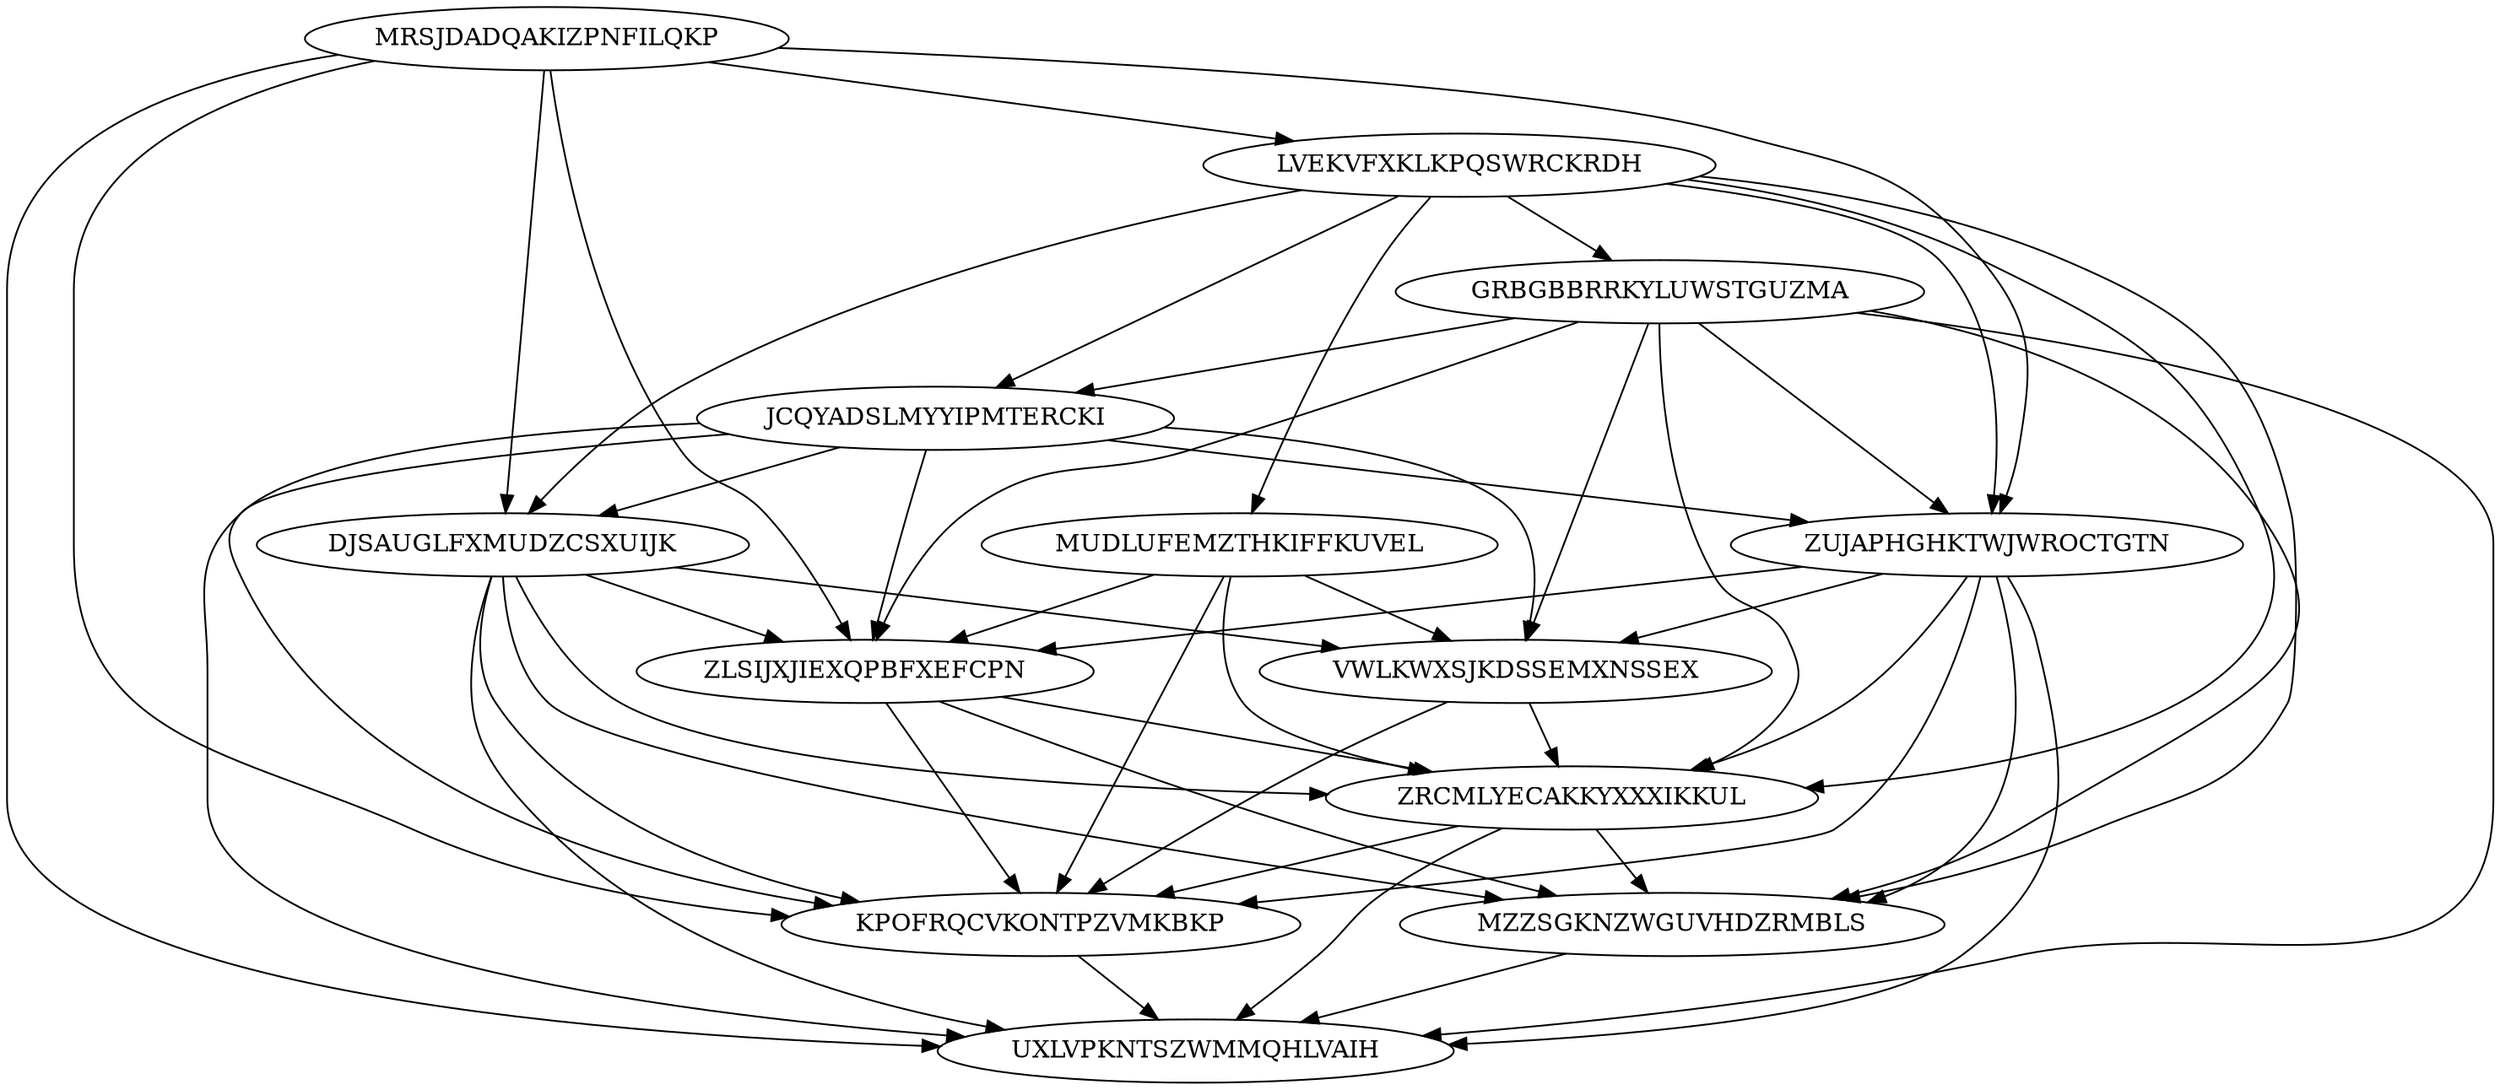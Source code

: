 digraph N13M52 {
	MRSJDADQAKIZPNFILQKP	[Weight=16];
	LVEKVFXKLKPQSWRCKRDH	[Weight=11];
	MUDLUFEMZTHKIFFKUVEL	[Weight=18];
	GRBGBBRRKYLUWSTGUZMA	[Weight=10];
	JCQYADSLMYYIPMTERCKI	[Weight=12];
	DJSAUGLFXMUDZCSXUIJK	[Weight=12];
	ZUJAPHGHKTWJWROCTGTN	[Weight=15];
	ZLSIJXJIEXQPBFXEFCPN	[Weight=14];
	VWLKWXSJKDSSEMXNSSEX	[Weight=15];
	ZRCMLYECAKKYXXXIKKUL	[Weight=20];
	KPOFRQCVKONTPZVMKBKP	[Weight=11];
	MZZSGKNZWGUVHDZRMBLS	[Weight=14];
	UXLVPKNTSZWMMQHLVAIH	[Weight=15];
	MRSJDADQAKIZPNFILQKP -> DJSAUGLFXMUDZCSXUIJK [Weight=16];
	ZUJAPHGHKTWJWROCTGTN -> ZLSIJXJIEXQPBFXEFCPN [Weight=15];
	GRBGBBRRKYLUWSTGUZMA -> VWLKWXSJKDSSEMXNSSEX [Weight=15];
	MZZSGKNZWGUVHDZRMBLS -> UXLVPKNTSZWMMQHLVAIH [Weight=14];
	GRBGBBRRKYLUWSTGUZMA -> UXLVPKNTSZWMMQHLVAIH [Weight=20];
	ZUJAPHGHKTWJWROCTGTN -> MZZSGKNZWGUVHDZRMBLS [Weight=14];
	DJSAUGLFXMUDZCSXUIJK -> UXLVPKNTSZWMMQHLVAIH [Weight=11];
	MUDLUFEMZTHKIFFKUVEL -> VWLKWXSJKDSSEMXNSSEX [Weight=17];
	KPOFRQCVKONTPZVMKBKP -> UXLVPKNTSZWMMQHLVAIH [Weight=10];
	DJSAUGLFXMUDZCSXUIJK -> MZZSGKNZWGUVHDZRMBLS [Weight=20];
	JCQYADSLMYYIPMTERCKI -> DJSAUGLFXMUDZCSXUIJK [Weight=14];
	MUDLUFEMZTHKIFFKUVEL -> ZLSIJXJIEXQPBFXEFCPN [Weight=10];
	ZLSIJXJIEXQPBFXEFCPN -> ZRCMLYECAKKYXXXIKKUL [Weight=18];
	LVEKVFXKLKPQSWRCKRDH -> ZRCMLYECAKKYXXXIKKUL [Weight=10];
	DJSAUGLFXMUDZCSXUIJK -> ZRCMLYECAKKYXXXIKKUL [Weight=17];
	ZUJAPHGHKTWJWROCTGTN -> VWLKWXSJKDSSEMXNSSEX [Weight=18];
	ZLSIJXJIEXQPBFXEFCPN -> KPOFRQCVKONTPZVMKBKP [Weight=13];
	JCQYADSLMYYIPMTERCKI -> ZUJAPHGHKTWJWROCTGTN [Weight=11];
	JCQYADSLMYYIPMTERCKI -> ZLSIJXJIEXQPBFXEFCPN [Weight=15];
	ZUJAPHGHKTWJWROCTGTN -> UXLVPKNTSZWMMQHLVAIH [Weight=18];
	GRBGBBRRKYLUWSTGUZMA -> ZUJAPHGHKTWJWROCTGTN [Weight=17];
	VWLKWXSJKDSSEMXNSSEX -> KPOFRQCVKONTPZVMKBKP [Weight=11];
	ZRCMLYECAKKYXXXIKKUL -> MZZSGKNZWGUVHDZRMBLS [Weight=19];
	GRBGBBRRKYLUWSTGUZMA -> ZRCMLYECAKKYXXXIKKUL [Weight=13];
	GRBGBBRRKYLUWSTGUZMA -> MZZSGKNZWGUVHDZRMBLS [Weight=20];
	JCQYADSLMYYIPMTERCKI -> UXLVPKNTSZWMMQHLVAIH [Weight=12];
	MUDLUFEMZTHKIFFKUVEL -> KPOFRQCVKONTPZVMKBKP [Weight=18];
	LVEKVFXKLKPQSWRCKRDH -> ZUJAPHGHKTWJWROCTGTN [Weight=10];
	LVEKVFXKLKPQSWRCKRDH -> MUDLUFEMZTHKIFFKUVEL [Weight=19];
	ZUJAPHGHKTWJWROCTGTN -> KPOFRQCVKONTPZVMKBKP [Weight=18];
	ZRCMLYECAKKYXXXIKKUL -> KPOFRQCVKONTPZVMKBKP [Weight=19];
	GRBGBBRRKYLUWSTGUZMA -> JCQYADSLMYYIPMTERCKI [Weight=17];
	LVEKVFXKLKPQSWRCKRDH -> DJSAUGLFXMUDZCSXUIJK [Weight=19];
	MRSJDADQAKIZPNFILQKP -> ZUJAPHGHKTWJWROCTGTN [Weight=17];
	MRSJDADQAKIZPNFILQKP -> LVEKVFXKLKPQSWRCKRDH [Weight=10];
	DJSAUGLFXMUDZCSXUIJK -> VWLKWXSJKDSSEMXNSSEX [Weight=15];
	JCQYADSLMYYIPMTERCKI -> KPOFRQCVKONTPZVMKBKP [Weight=16];
	ZLSIJXJIEXQPBFXEFCPN -> MZZSGKNZWGUVHDZRMBLS [Weight=13];
	LVEKVFXKLKPQSWRCKRDH -> GRBGBBRRKYLUWSTGUZMA [Weight=10];
	LVEKVFXKLKPQSWRCKRDH -> JCQYADSLMYYIPMTERCKI [Weight=13];
	ZUJAPHGHKTWJWROCTGTN -> ZRCMLYECAKKYXXXIKKUL [Weight=14];
	MRSJDADQAKIZPNFILQKP -> UXLVPKNTSZWMMQHLVAIH [Weight=15];
	JCQYADSLMYYIPMTERCKI -> VWLKWXSJKDSSEMXNSSEX [Weight=16];
	DJSAUGLFXMUDZCSXUIJK -> KPOFRQCVKONTPZVMKBKP [Weight=14];
	LVEKVFXKLKPQSWRCKRDH -> MZZSGKNZWGUVHDZRMBLS [Weight=20];
	VWLKWXSJKDSSEMXNSSEX -> ZRCMLYECAKKYXXXIKKUL [Weight=18];
	DJSAUGLFXMUDZCSXUIJK -> ZLSIJXJIEXQPBFXEFCPN [Weight=11];
	ZRCMLYECAKKYXXXIKKUL -> UXLVPKNTSZWMMQHLVAIH [Weight=13];
	GRBGBBRRKYLUWSTGUZMA -> ZLSIJXJIEXQPBFXEFCPN [Weight=15];
	MRSJDADQAKIZPNFILQKP -> KPOFRQCVKONTPZVMKBKP [Weight=12];
	MUDLUFEMZTHKIFFKUVEL -> ZRCMLYECAKKYXXXIKKUL [Weight=16];
	MRSJDADQAKIZPNFILQKP -> ZLSIJXJIEXQPBFXEFCPN [Weight=13];
}
